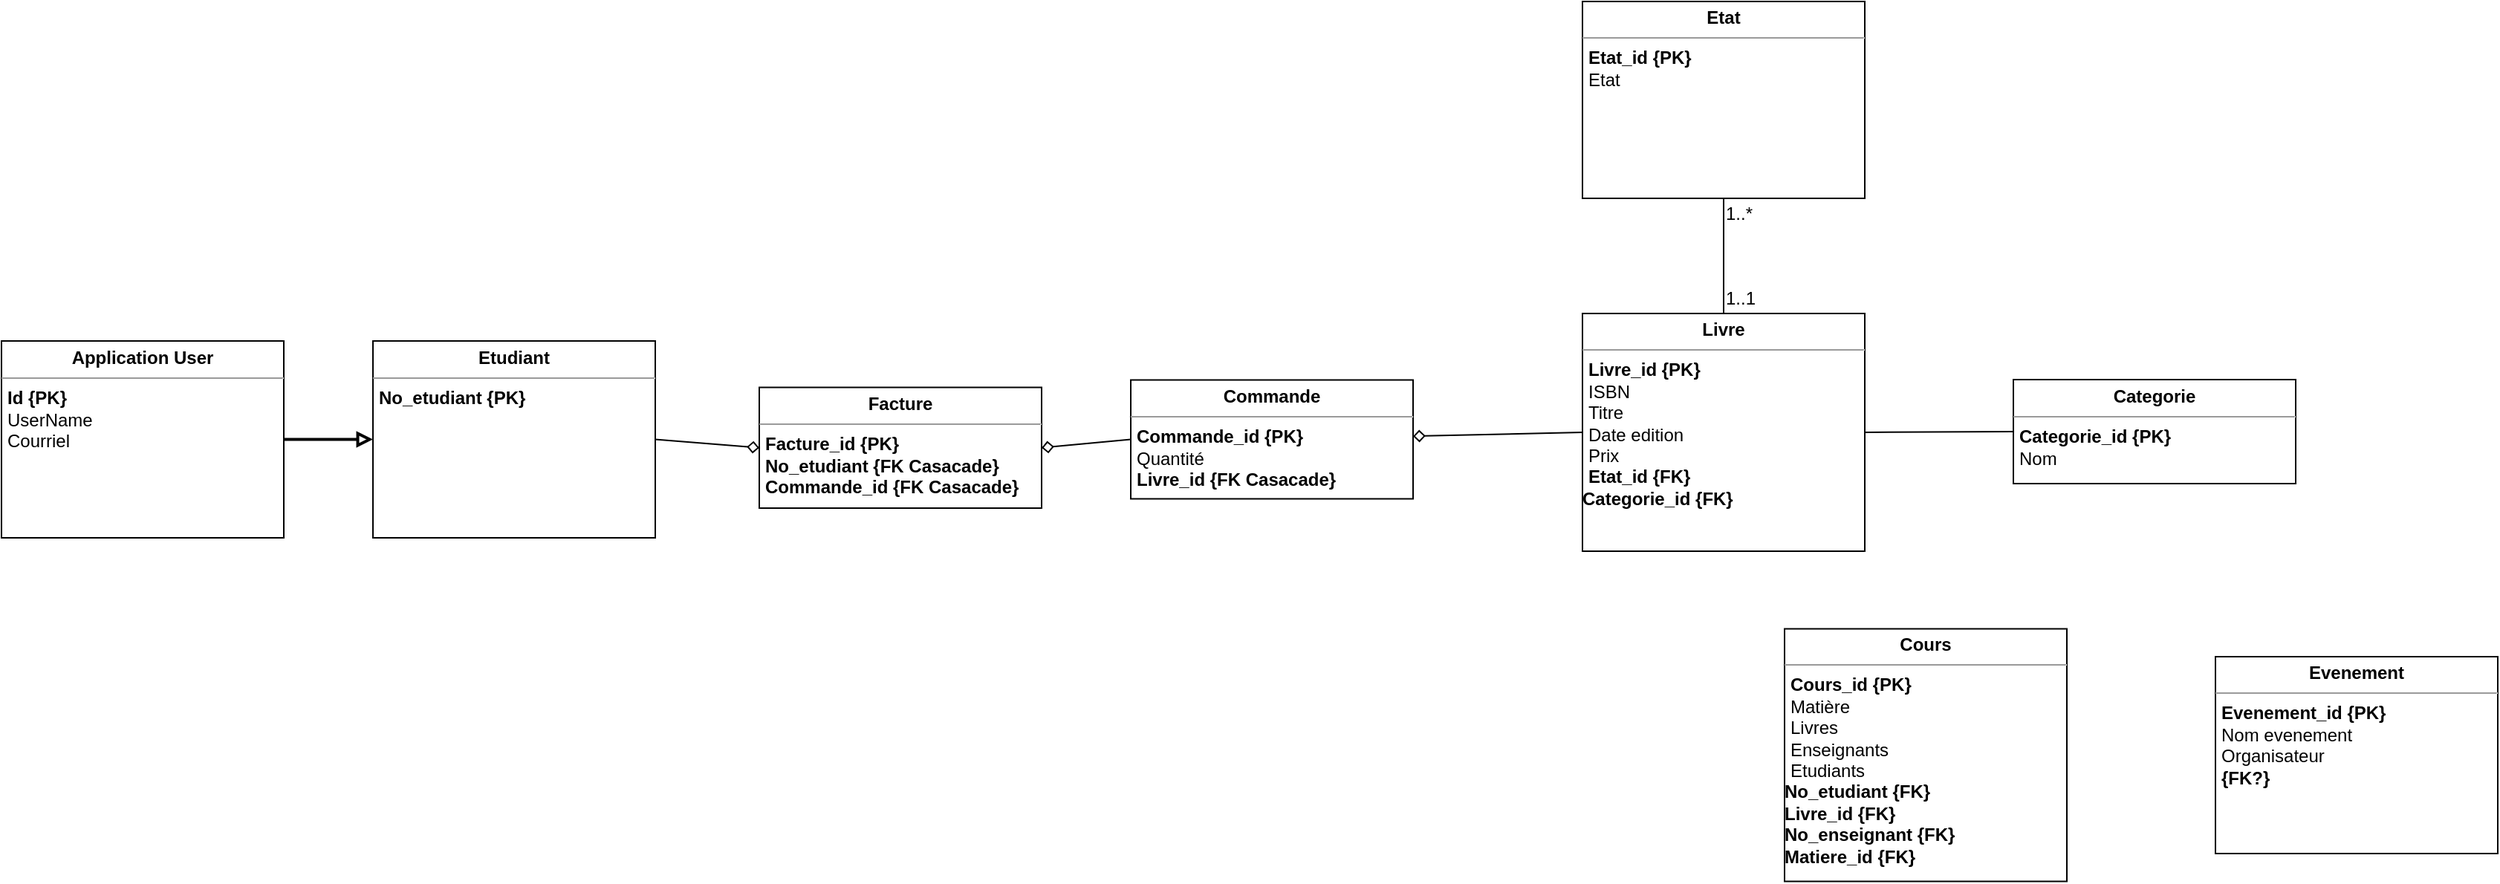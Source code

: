 <mxfile version="20.2.3" type="device"><diagram id="iwH2O_QTUh5a6SdmUGN0" name="Page-1"><mxGraphModel dx="2998" dy="811" grid="1" gridSize="10" guides="1" tooltips="1" connect="1" arrows="1" fold="1" page="1" pageScale="1" pageWidth="850" pageHeight="1100" math="0" shadow="0"><root><mxCell id="0"/><mxCell id="1" parent="0"/><mxCell id="Lxl4ZjGMqimaaf51eOlx-14" value="&lt;p style=&quot;margin: 0px ; margin-top: 4px ; text-align: center&quot;&gt;&lt;b&gt;Etudiant&lt;/b&gt;&lt;/p&gt;&lt;hr size=&quot;1&quot;&gt;&lt;p style=&quot;margin: 0px ; margin-left: 4px&quot;&gt;&lt;b&gt;No_etudiant&lt;/b&gt;&lt;b style=&quot;background-color: initial;&quot;&gt;&amp;nbsp;{PK}&lt;/b&gt;&lt;/p&gt;" style="verticalAlign=top;align=left;overflow=fill;fontSize=12;fontFamily=Helvetica;html=1;" parent="1" vertex="1"><mxGeometry x="-660" y="257.5" width="190" height="132.5" as="geometry"/></mxCell><mxCell id="Lxl4ZjGMqimaaf51eOlx-16" value="&lt;p style=&quot;margin: 0px ; margin-top: 4px ; text-align: center&quot;&gt;&lt;b&gt;Livre&lt;/b&gt;&lt;/p&gt;&lt;hr size=&quot;1&quot;&gt;&lt;p style=&quot;margin: 0px ; margin-left: 4px&quot;&gt;&lt;b&gt;Livre_id&lt;/b&gt;&lt;b style=&quot;background-color: initial;&quot;&gt;&amp;nbsp;{PK}&lt;/b&gt;&lt;/p&gt;&lt;p style=&quot;margin: 0px ; margin-left: 4px&quot;&gt;ISBN&lt;/p&gt;&lt;p style=&quot;margin: 0px ; margin-left: 4px&quot;&gt;Titre&lt;/p&gt;&lt;p style=&quot;margin: 0px ; margin-left: 4px&quot;&gt;&lt;span style=&quot;background-color: initial;&quot;&gt;Date edition&lt;/span&gt;&lt;/p&gt;&lt;p style=&quot;margin: 0px ; margin-left: 4px&quot;&gt;&lt;span style=&quot;background-color: initial;&quot;&gt;Prix&lt;/span&gt;&lt;/p&gt;&lt;p style=&quot;margin: 0px 0px 0px 4px;&quot;&gt;&lt;b&gt;Etat_id {FK}&lt;/b&gt;&lt;/p&gt;&lt;div&gt;&lt;b&gt;Categorie_id {FK}&lt;/b&gt;&lt;/div&gt;&lt;b&gt;&lt;br&gt;&lt;/b&gt;" style="verticalAlign=top;align=left;overflow=fill;fontSize=12;fontFamily=Helvetica;html=1;" parent="1" vertex="1"><mxGeometry x="154" y="239" width="190" height="160" as="geometry"/></mxCell><mxCell id="Lxl4ZjGMqimaaf51eOlx-19" value="&lt;p style=&quot;margin: 0px ; margin-top: 4px ; text-align: center&quot;&gt;&lt;b&gt;Cours&lt;/b&gt;&lt;/p&gt;&lt;hr size=&quot;1&quot;&gt;&lt;p style=&quot;margin: 0px ; margin-left: 4px&quot;&gt;&lt;b&gt;Cours_id&lt;/b&gt;&lt;b style=&quot;background-color: initial;&quot;&gt;&amp;nbsp;{PK}&lt;/b&gt;&lt;/p&gt;&lt;p style=&quot;margin: 0px ; margin-left: 4px&quot;&gt;Matière&lt;/p&gt;&lt;p style=&quot;margin: 0px ; margin-left: 4px&quot;&gt;Livres&lt;/p&gt;&lt;p style=&quot;margin: 0px ; margin-left: 4px&quot;&gt;Enseignants&lt;/p&gt;&lt;p style=&quot;margin: 0px ; margin-left: 4px&quot;&gt;Etudiants&amp;nbsp;&lt;/p&gt;&lt;b&gt;No_etudiant&lt;/b&gt;&lt;b style=&quot;background-color: initial;&quot;&gt;&amp;nbsp;&lt;/b&gt;&lt;b style=&quot;background-color: initial;&quot;&gt;{FK}&lt;br&gt;&lt;/b&gt;&lt;b style=&quot;background-color: initial;&quot;&gt;Livre_id {FK}&lt;br&gt;No_enseignant {FK}&lt;br&gt;Matiere_id {FK}&lt;br&gt;&lt;/b&gt;" style="verticalAlign=top;align=left;overflow=fill;fontSize=12;fontFamily=Helvetica;html=1;" parent="1" vertex="1"><mxGeometry x="290" y="451.25" width="190" height="170" as="geometry"/></mxCell><mxCell id="Lxl4ZjGMqimaaf51eOlx-27" value="&lt;p style=&quot;margin: 0px ; margin-top: 4px ; text-align: center&quot;&gt;&lt;b&gt;Etat&lt;/b&gt;&lt;/p&gt;&lt;hr size=&quot;1&quot;&gt;&lt;p style=&quot;margin: 0px ; margin-left: 4px&quot;&gt;&lt;b&gt;Etat_id {PK}&lt;/b&gt;&lt;/p&gt;&lt;p style=&quot;margin: 0px ; margin-left: 4px&quot;&gt;Etat&lt;/p&gt;" style="verticalAlign=top;align=left;overflow=fill;fontSize=12;fontFamily=Helvetica;html=1;" parent="1" vertex="1"><mxGeometry x="154" y="29" width="190" height="132.5" as="geometry"/></mxCell><mxCell id="Lxl4ZjGMqimaaf51eOlx-29" value="" style="endArrow=none;html=1;rounded=0;entryX=0.5;entryY=0;entryDx=0;entryDy=0;exitX=0.5;exitY=1;exitDx=0;exitDy=0;" parent="1" source="Lxl4ZjGMqimaaf51eOlx-27" target="Lxl4ZjGMqimaaf51eOlx-16" edge="1"><mxGeometry width="50" height="50" relative="1" as="geometry"><mxPoint x="259" y="399" as="sourcePoint"/><mxPoint x="259" y="519" as="targetPoint"/></mxGeometry></mxCell><mxCell id="Lxl4ZjGMqimaaf51eOlx-30" value="1..*" style="text;html=1;align=center;verticalAlign=middle;resizable=0;points=[];autosize=1;strokeColor=none;fillColor=none;" parent="1" vertex="1"><mxGeometry x="244" y="161.5" width="30" height="20" as="geometry"/></mxCell><mxCell id="Lxl4ZjGMqimaaf51eOlx-31" value="1..1" style="text;html=1;align=center;verticalAlign=middle;resizable=0;points=[];autosize=1;strokeColor=none;fillColor=none;" parent="1" vertex="1"><mxGeometry x="240" y="214" width="40" height="30" as="geometry"/></mxCell><mxCell id="Lxl4ZjGMqimaaf51eOlx-32" value="&lt;p style=&quot;margin: 0px ; margin-top: 4px ; text-align: center&quot;&gt;&lt;b&gt;Evenement&lt;/b&gt;&lt;/p&gt;&lt;hr size=&quot;1&quot;&gt;&lt;p style=&quot;margin: 0px ; margin-left: 4px&quot;&gt;&lt;b&gt;Evenement_id {PK}&lt;/b&gt;&lt;/p&gt;&lt;p style=&quot;margin: 0px ; margin-left: 4px&quot;&gt;Nom evenement&lt;/p&gt;&lt;p style=&quot;margin: 0px ; margin-left: 4px&quot;&gt;Organisateur&lt;/p&gt;&lt;div&gt;&lt;p style=&quot;margin: 0px 0px 0px 4px&quot;&gt;&lt;b&gt;{FK?}&lt;/b&gt;&lt;/p&gt;&lt;/div&gt;" style="verticalAlign=top;align=left;overflow=fill;fontSize=12;fontFamily=Helvetica;html=1;" parent="1" vertex="1"><mxGeometry x="580" y="470" width="190" height="132.5" as="geometry"/></mxCell><mxCell id="cwwZoY26Kso9pQo4hyOs-1" value="&lt;p style=&quot;margin: 0px ; margin-top: 4px ; text-align: center&quot;&gt;&lt;b&gt;Categorie&lt;/b&gt;&lt;/p&gt;&lt;hr size=&quot;1&quot;&gt;&lt;p style=&quot;margin: 0px ; margin-left: 4px&quot;&gt;&lt;b&gt;Categorie_id {PK}&lt;/b&gt;&lt;/p&gt;&lt;p style=&quot;margin: 0px ; margin-left: 4px&quot;&gt;Nom&lt;/p&gt;" style="verticalAlign=top;align=left;overflow=fill;fontSize=12;fontFamily=Helvetica;html=1;" parent="1" vertex="1"><mxGeometry x="444" y="283.5" width="190" height="70" as="geometry"/></mxCell><mxCell id="Jn8lpwx7KbytUAQhZmEl-1" value="&lt;p style=&quot;margin: 0px ; margin-top: 4px ; text-align: center&quot;&gt;&lt;b&gt;Application User&lt;/b&gt;&lt;/p&gt;&lt;hr size=&quot;1&quot;&gt;&lt;p style=&quot;margin: 0px ; margin-left: 4px&quot;&gt;&lt;b&gt;Id {PK}&lt;/b&gt;&lt;/p&gt;&lt;p style=&quot;margin: 0px ; margin-left: 4px&quot;&gt;UserName&lt;/p&gt;&lt;p style=&quot;margin: 0px ; margin-left: 4px&quot;&gt;Courriel&lt;/p&gt;&lt;div&gt;&lt;p style=&quot;margin: 0px 0px 0px 4px&quot;&gt;&lt;br&gt;&lt;/p&gt;&lt;/div&gt;" style="verticalAlign=top;align=left;overflow=fill;fontSize=12;fontFamily=Helvetica;html=1;" vertex="1" parent="1"><mxGeometry x="-910" y="257.5" width="190" height="132.5" as="geometry"/></mxCell><mxCell id="Jn8lpwx7KbytUAQhZmEl-2" value="" style="endArrow=none;html=1;rounded=0;entryX=1;entryY=0.5;entryDx=0;entryDy=0;exitX=0;exitY=0.5;exitDx=0;exitDy=0;endFill=0;startArrow=block;startFill=0;targetPerimeterSpacing=0;sourcePerimeterSpacing=1;strokeWidth=2;" edge="1" parent="1" source="Lxl4ZjGMqimaaf51eOlx-14" target="Jn8lpwx7KbytUAQhZmEl-1"><mxGeometry width="50" height="50" relative="1" as="geometry"><mxPoint x="-185" y="214" as="sourcePoint"/><mxPoint x="-185" y="291.5" as="targetPoint"/></mxGeometry></mxCell><mxCell id="Jn8lpwx7KbytUAQhZmEl-4" value="" style="endArrow=none;html=1;rounded=0;entryX=1;entryY=0.5;entryDx=0;entryDy=0;exitX=0;exitY=0.5;exitDx=0;exitDy=0;" edge="1" parent="1" source="cwwZoY26Kso9pQo4hyOs-1" target="Lxl4ZjGMqimaaf51eOlx-16"><mxGeometry width="50" height="50" relative="1" as="geometry"><mxPoint x="94" y="290.25" as="sourcePoint"/><mxPoint x="164" y="329" as="targetPoint"/></mxGeometry></mxCell><mxCell id="Jn8lpwx7KbytUAQhZmEl-5" value="&lt;p style=&quot;margin: 0px ; margin-top: 4px ; text-align: center&quot;&gt;&lt;b&gt;Facture&lt;/b&gt;&lt;/p&gt;&lt;hr size=&quot;1&quot;&gt;&lt;p style=&quot;margin: 0px ; margin-left: 4px&quot;&gt;&lt;b&gt;Facture_id {PK}&lt;/b&gt;&lt;/p&gt;&lt;p style=&quot;margin: 0px ; margin-left: 4px&quot;&gt;&lt;b&gt;No_etudiant {FK Casacade}&lt;/b&gt;&lt;/p&gt;&lt;p style=&quot;margin: 0px ; margin-left: 4px&quot;&gt;&lt;b&gt;Commande_id {FK Casacade}&lt;/b&gt;&lt;/p&gt;&lt;p style=&quot;margin: 0px ; margin-left: 4px&quot;&gt;&lt;br&gt;&lt;/p&gt;" style="verticalAlign=top;align=left;overflow=fill;fontSize=12;fontFamily=Helvetica;html=1;" vertex="1" parent="1"><mxGeometry x="-400" y="288.75" width="190" height="81.25" as="geometry"/></mxCell><mxCell id="Jn8lpwx7KbytUAQhZmEl-7" value="" style="endArrow=none;html=1;rounded=0;exitX=1;exitY=0.5;exitDx=0;exitDy=0;entryX=0;entryY=0.5;entryDx=0;entryDy=0;startArrow=diamond;startFill=0;" edge="1" parent="1" source="Jn8lpwx7KbytUAQhZmEl-5" target="Jn8lpwx7KbytUAQhZmEl-9"><mxGeometry width="50" height="50" relative="1" as="geometry"><mxPoint x="-441" y="322" as="sourcePoint"/><mxPoint x="-508" y="242.5" as="targetPoint"/></mxGeometry></mxCell><mxCell id="Jn8lpwx7KbytUAQhZmEl-11" style="rounded=0;orthogonalLoop=1;jettySize=auto;html=1;fontSize=12;startArrow=diamond;startFill=0;endArrow=none;endFill=0;sourcePerimeterSpacing=0;targetPerimeterSpacing=0;strokeWidth=1;entryX=0;entryY=0.5;entryDx=0;entryDy=0;" edge="1" parent="1" source="Jn8lpwx7KbytUAQhZmEl-9" target="Lxl4ZjGMqimaaf51eOlx-16"><mxGeometry relative="1" as="geometry"><mxPoint x="260" y="323.75" as="targetPoint"/></mxGeometry></mxCell><mxCell id="Jn8lpwx7KbytUAQhZmEl-9" value="&lt;p style=&quot;margin: 0px ; margin-top: 4px ; text-align: center&quot;&gt;&lt;b&gt;Commande&lt;/b&gt;&lt;/p&gt;&lt;hr size=&quot;1&quot;&gt;&lt;p style=&quot;margin: 0px ; margin-left: 4px&quot;&gt;&lt;b&gt;Commande_id {PK}&lt;/b&gt;&lt;/p&gt;&lt;p style=&quot;margin: 0px ; margin-left: 4px&quot;&gt;&lt;span style=&quot;background-color: initial;&quot;&gt;Quantité&lt;/span&gt;&lt;/p&gt;&lt;p style=&quot;margin: 0px ; margin-left: 4px&quot;&gt;&lt;span style=&quot;background-color: initial;&quot;&gt;&lt;b&gt;Livre_id {FK Casacade}&lt;/b&gt;&lt;/span&gt;&lt;/p&gt;" style="verticalAlign=top;align=left;overflow=fill;fontSize=12;fontFamily=Helvetica;html=1;" vertex="1" parent="1"><mxGeometry x="-150" y="283.75" width="190" height="80" as="geometry"/></mxCell><mxCell id="Jn8lpwx7KbytUAQhZmEl-10" value="" style="endArrow=diamond;html=1;rounded=0;exitX=1;exitY=0.5;exitDx=0;exitDy=0;entryX=0;entryY=0.5;entryDx=0;entryDy=0;startArrow=none;startFill=0;endFill=0;" edge="1" parent="1" source="Lxl4ZjGMqimaaf51eOlx-14" target="Jn8lpwx7KbytUAQhZmEl-5"><mxGeometry width="50" height="50" relative="1" as="geometry"><mxPoint x="-200" y="333.75" as="sourcePoint"/><mxPoint x="-140" y="333.75" as="targetPoint"/></mxGeometry></mxCell></root></mxGraphModel></diagram></mxfile>